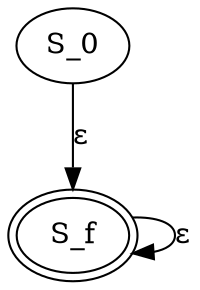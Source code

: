digraph rgfsa {
  /* Circles-and-arrows diagram of FSA from right-regular grammar. 
     Generated by rg-to-dot.xsl.
     Input:file:/Users/cmsmcq/2021/gingersnap/toys/g010.fsa.xml
     Generated:2021-01-17T12:43:05.694021-07:00 */

S_0 [label="S_0"]
S_f [label="S_f" peripheries=2]
S_0 -> S_f [label="ε"];
S_f -> S_f [label="ε"];
}
